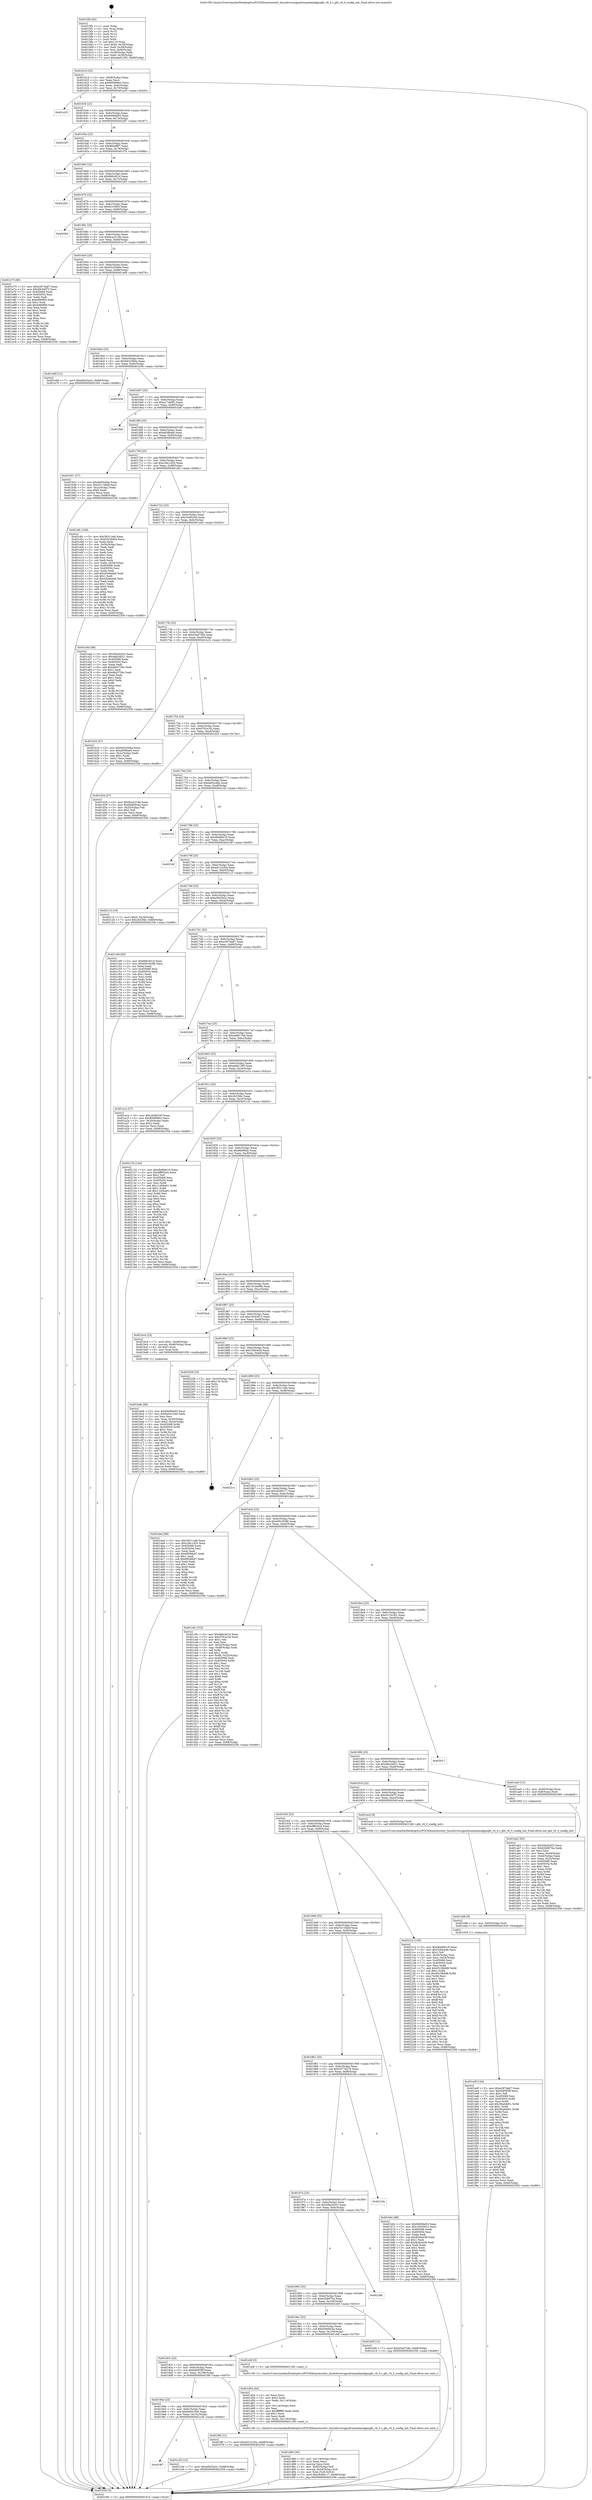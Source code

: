 digraph "0x4015f0" {
  label = "0x4015f0 (/mnt/c/Users/mathe/Desktop/tcc/POCII/binaries/extr_linuxdriversgpudrmamdamdgpugfx_v6_0.c_gfx_v6_0_config_init_Final-ollvm.out::main(0))"
  labelloc = "t"
  node[shape=record]

  Entry [label="",width=0.3,height=0.3,shape=circle,fillcolor=black,style=filled]
  "0x40161d" [label="{
     0x40161d [23]\l
     | [instrs]\l
     &nbsp;&nbsp;0x40161d \<+3\>: mov -0x68(%rbp),%eax\l
     &nbsp;&nbsp;0x401620 \<+2\>: mov %eax,%ecx\l
     &nbsp;&nbsp;0x401622 \<+6\>: sub $0x800898ec,%ecx\l
     &nbsp;&nbsp;0x401628 \<+3\>: mov %eax,-0x6c(%rbp)\l
     &nbsp;&nbsp;0x40162b \<+3\>: mov %ecx,-0x70(%rbp)\l
     &nbsp;&nbsp;0x40162e \<+6\>: je 0000000000401a35 \<main+0x445\>\l
  }"]
  "0x401a35" [label="{
     0x401a35\l
  }", style=dashed]
  "0x401634" [label="{
     0x401634 [22]\l
     | [instrs]\l
     &nbsp;&nbsp;0x401634 \<+5\>: jmp 0000000000401639 \<main+0x49\>\l
     &nbsp;&nbsp;0x401639 \<+3\>: mov -0x6c(%rbp),%eax\l
     &nbsp;&nbsp;0x40163c \<+5\>: sub $0x8499de93,%eax\l
     &nbsp;&nbsp;0x401641 \<+3\>: mov %eax,-0x74(%rbp)\l
     &nbsp;&nbsp;0x401644 \<+6\>: je 0000000000402287 \<main+0xc97\>\l
  }"]
  Exit [label="",width=0.3,height=0.3,shape=circle,fillcolor=black,style=filled,peripheries=2]
  "0x402287" [label="{
     0x402287\l
  }", style=dashed]
  "0x40164a" [label="{
     0x40164a [22]\l
     | [instrs]\l
     &nbsp;&nbsp;0x40164a \<+5\>: jmp 000000000040164f \<main+0x5f\>\l
     &nbsp;&nbsp;0x40164f \<+3\>: mov -0x6c(%rbp),%eax\l
     &nbsp;&nbsp;0x401652 \<+5\>: sub $0x885eff07,%eax\l
     &nbsp;&nbsp;0x401657 \<+3\>: mov %eax,-0x78(%rbp)\l
     &nbsp;&nbsp;0x40165a \<+6\>: je 0000000000401f7b \<main+0x98b\>\l
  }"]
  "0x401edf" [label="{
     0x401edf [144]\l
     | [instrs]\l
     &nbsp;&nbsp;0x401edf \<+5\>: mov $0xe287da87,%eax\l
     &nbsp;&nbsp;0x401ee4 \<+5\>: mov $0x6df3f39f,%ecx\l
     &nbsp;&nbsp;0x401ee9 \<+2\>: mov $0x1,%dl\l
     &nbsp;&nbsp;0x401eeb \<+7\>: mov 0x405068,%esi\l
     &nbsp;&nbsp;0x401ef2 \<+8\>: mov 0x405054,%r8d\l
     &nbsp;&nbsp;0x401efa \<+3\>: mov %esi,%r9d\l
     &nbsp;&nbsp;0x401efd \<+7\>: add $0x39a0dd51,%r9d\l
     &nbsp;&nbsp;0x401f04 \<+4\>: sub $0x1,%r9d\l
     &nbsp;&nbsp;0x401f08 \<+7\>: sub $0x39a0dd51,%r9d\l
     &nbsp;&nbsp;0x401f0f \<+4\>: imul %r9d,%esi\l
     &nbsp;&nbsp;0x401f13 \<+3\>: and $0x1,%esi\l
     &nbsp;&nbsp;0x401f16 \<+3\>: cmp $0x0,%esi\l
     &nbsp;&nbsp;0x401f19 \<+4\>: sete %r10b\l
     &nbsp;&nbsp;0x401f1d \<+4\>: cmp $0xa,%r8d\l
     &nbsp;&nbsp;0x401f21 \<+4\>: setl %r11b\l
     &nbsp;&nbsp;0x401f25 \<+3\>: mov %r10b,%bl\l
     &nbsp;&nbsp;0x401f28 \<+3\>: xor $0xff,%bl\l
     &nbsp;&nbsp;0x401f2b \<+3\>: mov %r11b,%r14b\l
     &nbsp;&nbsp;0x401f2e \<+4\>: xor $0xff,%r14b\l
     &nbsp;&nbsp;0x401f32 \<+3\>: xor $0x0,%dl\l
     &nbsp;&nbsp;0x401f35 \<+3\>: mov %bl,%r15b\l
     &nbsp;&nbsp;0x401f38 \<+4\>: and $0x0,%r15b\l
     &nbsp;&nbsp;0x401f3c \<+3\>: and %dl,%r10b\l
     &nbsp;&nbsp;0x401f3f \<+3\>: mov %r14b,%r12b\l
     &nbsp;&nbsp;0x401f42 \<+4\>: and $0x0,%r12b\l
     &nbsp;&nbsp;0x401f46 \<+3\>: and %dl,%r11b\l
     &nbsp;&nbsp;0x401f49 \<+3\>: or %r10b,%r15b\l
     &nbsp;&nbsp;0x401f4c \<+3\>: or %r11b,%r12b\l
     &nbsp;&nbsp;0x401f4f \<+3\>: xor %r12b,%r15b\l
     &nbsp;&nbsp;0x401f52 \<+3\>: or %r14b,%bl\l
     &nbsp;&nbsp;0x401f55 \<+3\>: xor $0xff,%bl\l
     &nbsp;&nbsp;0x401f58 \<+3\>: or $0x0,%dl\l
     &nbsp;&nbsp;0x401f5b \<+2\>: and %dl,%bl\l
     &nbsp;&nbsp;0x401f5d \<+3\>: or %bl,%r15b\l
     &nbsp;&nbsp;0x401f60 \<+4\>: test $0x1,%r15b\l
     &nbsp;&nbsp;0x401f64 \<+3\>: cmovne %ecx,%eax\l
     &nbsp;&nbsp;0x401f67 \<+3\>: mov %eax,-0x68(%rbp)\l
     &nbsp;&nbsp;0x401f6a \<+5\>: jmp 0000000000402356 \<main+0xd66\>\l
  }"]
  "0x401f7b" [label="{
     0x401f7b\l
  }", style=dashed]
  "0x401660" [label="{
     0x401660 [22]\l
     | [instrs]\l
     &nbsp;&nbsp;0x401660 \<+5\>: jmp 0000000000401665 \<main+0x75\>\l
     &nbsp;&nbsp;0x401665 \<+3\>: mov -0x6c(%rbp),%eax\l
     &nbsp;&nbsp;0x401668 \<+5\>: sub $0x8bfc401d,%eax\l
     &nbsp;&nbsp;0x40166d \<+3\>: mov %eax,-0x7c(%rbp)\l
     &nbsp;&nbsp;0x401670 \<+6\>: je 00000000004022b5 \<main+0xcc5\>\l
  }"]
  "0x401ed6" [label="{
     0x401ed6 [9]\l
     | [instrs]\l
     &nbsp;&nbsp;0x401ed6 \<+4\>: mov -0x50(%rbp),%rdi\l
     &nbsp;&nbsp;0x401eda \<+5\>: call 0000000000401030 \<free@plt\>\l
     | [calls]\l
     &nbsp;&nbsp;0x401030 \{1\} (unknown)\l
  }"]
  "0x4022b5" [label="{
     0x4022b5\l
  }", style=dashed]
  "0x401676" [label="{
     0x401676 [22]\l
     | [instrs]\l
     &nbsp;&nbsp;0x401676 \<+5\>: jmp 000000000040167b \<main+0x8b\>\l
     &nbsp;&nbsp;0x40167b \<+3\>: mov -0x6c(%rbp),%eax\l
     &nbsp;&nbsp;0x40167e \<+5\>: sub $0x8c1c9fc0,%eax\l
     &nbsp;&nbsp;0x401683 \<+3\>: mov %eax,-0x80(%rbp)\l
     &nbsp;&nbsp;0x401686 \<+6\>: je 00000000004020bf \<main+0xacf\>\l
  }"]
  "0x401d80" [label="{
     0x401d80 [36]\l
     | [instrs]\l
     &nbsp;&nbsp;0x401d80 \<+6\>: mov -0x118(%rbp),%ecx\l
     &nbsp;&nbsp;0x401d86 \<+3\>: imul %eax,%ecx\l
     &nbsp;&nbsp;0x401d89 \<+3\>: movslq %ecx,%rdi\l
     &nbsp;&nbsp;0x401d8c \<+4\>: mov -0x50(%rbp),%r8\l
     &nbsp;&nbsp;0x401d90 \<+4\>: movslq -0x54(%rbp),%r9\l
     &nbsp;&nbsp;0x401d94 \<+4\>: mov %rdi,(%r8,%r9,8)\l
     &nbsp;&nbsp;0x401d98 \<+7\>: movl $0x3fc68117,-0x68(%rbp)\l
     &nbsp;&nbsp;0x401d9f \<+5\>: jmp 0000000000402356 \<main+0xd66\>\l
  }"]
  "0x4020bf" [label="{
     0x4020bf\l
  }", style=dashed]
  "0x40168c" [label="{
     0x40168c [25]\l
     | [instrs]\l
     &nbsp;&nbsp;0x40168c \<+5\>: jmp 0000000000401691 \<main+0xa1\>\l
     &nbsp;&nbsp;0x401691 \<+3\>: mov -0x6c(%rbp),%eax\l
     &nbsp;&nbsp;0x401694 \<+5\>: sub $0x8ca221db,%eax\l
     &nbsp;&nbsp;0x401699 \<+6\>: mov %eax,-0x84(%rbp)\l
     &nbsp;&nbsp;0x40169f \<+6\>: je 0000000000401e75 \<main+0x885\>\l
  }"]
  "0x401d54" [label="{
     0x401d54 [44]\l
     | [instrs]\l
     &nbsp;&nbsp;0x401d54 \<+2\>: xor %ecx,%ecx\l
     &nbsp;&nbsp;0x401d56 \<+5\>: mov $0x2,%edx\l
     &nbsp;&nbsp;0x401d5b \<+6\>: mov %edx,-0x114(%rbp)\l
     &nbsp;&nbsp;0x401d61 \<+1\>: cltd\l
     &nbsp;&nbsp;0x401d62 \<+6\>: mov -0x114(%rbp),%esi\l
     &nbsp;&nbsp;0x401d68 \<+2\>: idiv %esi\l
     &nbsp;&nbsp;0x401d6a \<+6\>: imul $0xfffffffe,%edx,%edx\l
     &nbsp;&nbsp;0x401d70 \<+3\>: sub $0x1,%ecx\l
     &nbsp;&nbsp;0x401d73 \<+2\>: sub %ecx,%edx\l
     &nbsp;&nbsp;0x401d75 \<+6\>: mov %edx,-0x118(%rbp)\l
     &nbsp;&nbsp;0x401d7b \<+5\>: call 0000000000401160 \<next_i\>\l
     | [calls]\l
     &nbsp;&nbsp;0x401160 \{1\} (/mnt/c/Users/mathe/Desktop/tcc/POCII/binaries/extr_linuxdriversgpudrmamdamdgpugfx_v6_0.c_gfx_v6_0_config_init_Final-ollvm.out::next_i)\l
  }"]
  "0x401e75" [label="{
     0x401e75 [88]\l
     | [instrs]\l
     &nbsp;&nbsp;0x401e75 \<+5\>: mov $0xe287da87,%eax\l
     &nbsp;&nbsp;0x401e7a \<+5\>: mov $0x49c04f75,%ecx\l
     &nbsp;&nbsp;0x401e7f \<+7\>: mov 0x405068,%edx\l
     &nbsp;&nbsp;0x401e86 \<+7\>: mov 0x405054,%esi\l
     &nbsp;&nbsp;0x401e8d \<+2\>: mov %edx,%edi\l
     &nbsp;&nbsp;0x401e8f \<+6\>: sub $0xb99df9d,%edi\l
     &nbsp;&nbsp;0x401e95 \<+3\>: sub $0x1,%edi\l
     &nbsp;&nbsp;0x401e98 \<+6\>: add $0xb99df9d,%edi\l
     &nbsp;&nbsp;0x401e9e \<+3\>: imul %edi,%edx\l
     &nbsp;&nbsp;0x401ea1 \<+3\>: and $0x1,%edx\l
     &nbsp;&nbsp;0x401ea4 \<+3\>: cmp $0x0,%edx\l
     &nbsp;&nbsp;0x401ea7 \<+4\>: sete %r8b\l
     &nbsp;&nbsp;0x401eab \<+3\>: cmp $0xa,%esi\l
     &nbsp;&nbsp;0x401eae \<+4\>: setl %r9b\l
     &nbsp;&nbsp;0x401eb2 \<+3\>: mov %r8b,%r10b\l
     &nbsp;&nbsp;0x401eb5 \<+3\>: and %r9b,%r10b\l
     &nbsp;&nbsp;0x401eb8 \<+3\>: xor %r9b,%r8b\l
     &nbsp;&nbsp;0x401ebb \<+3\>: or %r8b,%r10b\l
     &nbsp;&nbsp;0x401ebe \<+4\>: test $0x1,%r10b\l
     &nbsp;&nbsp;0x401ec2 \<+3\>: cmovne %ecx,%eax\l
     &nbsp;&nbsp;0x401ec5 \<+3\>: mov %eax,-0x68(%rbp)\l
     &nbsp;&nbsp;0x401ec8 \<+5\>: jmp 0000000000402356 \<main+0xd66\>\l
  }"]
  "0x4016a5" [label="{
     0x4016a5 [25]\l
     | [instrs]\l
     &nbsp;&nbsp;0x4016a5 \<+5\>: jmp 00000000004016aa \<main+0xba\>\l
     &nbsp;&nbsp;0x4016aa \<+3\>: mov -0x6c(%rbp),%eax\l
     &nbsp;&nbsp;0x4016ad \<+5\>: sub $0x93230a0e,%eax\l
     &nbsp;&nbsp;0x4016b2 \<+6\>: mov %eax,-0x88(%rbp)\l
     &nbsp;&nbsp;0x4016b8 \<+6\>: je 0000000000401e69 \<main+0x879\>\l
  }"]
  "0x4019f7" [label="{
     0x4019f7\l
  }", style=dashed]
  "0x401e69" [label="{
     0x401e69 [12]\l
     | [instrs]\l
     &nbsp;&nbsp;0x401e69 \<+7\>: movl $0xe0b55e2c,-0x68(%rbp)\l
     &nbsp;&nbsp;0x401e70 \<+5\>: jmp 0000000000402356 \<main+0xd66\>\l
  }"]
  "0x4016be" [label="{
     0x4016be [25]\l
     | [instrs]\l
     &nbsp;&nbsp;0x4016be \<+5\>: jmp 00000000004016c3 \<main+0xd3\>\l
     &nbsp;&nbsp;0x4016c3 \<+3\>: mov -0x6c(%rbp),%eax\l
     &nbsp;&nbsp;0x4016c6 \<+5\>: sub $0x94225b6a,%eax\l
     &nbsp;&nbsp;0x4016cb \<+6\>: mov %eax,-0x8c(%rbp)\l
     &nbsp;&nbsp;0x4016d1 \<+6\>: je 0000000000401b36 \<main+0x546\>\l
  }"]
  "0x401c3d" [label="{
     0x401c3d [12]\l
     | [instrs]\l
     &nbsp;&nbsp;0x401c3d \<+7\>: movl $0xe0b55e2c,-0x68(%rbp)\l
     &nbsp;&nbsp;0x401c44 \<+5\>: jmp 0000000000402356 \<main+0xd66\>\l
  }"]
  "0x401b36" [label="{
     0x401b36\l
  }", style=dashed]
  "0x4016d7" [label="{
     0x4016d7 [25]\l
     | [instrs]\l
     &nbsp;&nbsp;0x4016d7 \<+5\>: jmp 00000000004016dc \<main+0xec\>\l
     &nbsp;&nbsp;0x4016dc \<+3\>: mov -0x6c(%rbp),%eax\l
     &nbsp;&nbsp;0x4016df \<+5\>: sub $0xa17defd1,%eax\l
     &nbsp;&nbsp;0x4016e4 \<+6\>: mov %eax,-0x90(%rbp)\l
     &nbsp;&nbsp;0x4016ea \<+6\>: je 0000000000401fa9 \<main+0x9b9\>\l
  }"]
  "0x4019de" [label="{
     0x4019de [25]\l
     | [instrs]\l
     &nbsp;&nbsp;0x4019de \<+5\>: jmp 00000000004019e3 \<main+0x3f3\>\l
     &nbsp;&nbsp;0x4019e3 \<+3\>: mov -0x6c(%rbp),%eax\l
     &nbsp;&nbsp;0x4019e6 \<+5\>: sub $0x6e041040,%eax\l
     &nbsp;&nbsp;0x4019eb \<+6\>: mov %eax,-0x10c(%rbp)\l
     &nbsp;&nbsp;0x4019f1 \<+6\>: je 0000000000401c3d \<main+0x64d\>\l
  }"]
  "0x401fa9" [label="{
     0x401fa9\l
  }", style=dashed]
  "0x4016f0" [label="{
     0x4016f0 [25]\l
     | [instrs]\l
     &nbsp;&nbsp;0x4016f0 \<+5\>: jmp 00000000004016f5 \<main+0x105\>\l
     &nbsp;&nbsp;0x4016f5 \<+3\>: mov -0x6c(%rbp),%eax\l
     &nbsp;&nbsp;0x4016f8 \<+5\>: sub $0xa83f6ae6,%eax\l
     &nbsp;&nbsp;0x4016fd \<+6\>: mov %eax,-0x94(%rbp)\l
     &nbsp;&nbsp;0x401703 \<+6\>: je 0000000000401b51 \<main+0x561\>\l
  }"]
  "0x401f6f" [label="{
     0x401f6f [12]\l
     | [instrs]\l
     &nbsp;&nbsp;0x401f6f \<+7\>: movl $0xe012220a,-0x68(%rbp)\l
     &nbsp;&nbsp;0x401f76 \<+5\>: jmp 0000000000402356 \<main+0xd66\>\l
  }"]
  "0x401b51" [label="{
     0x401b51 [27]\l
     | [instrs]\l
     &nbsp;&nbsp;0x401b51 \<+5\>: mov $0xda93cdda,%eax\l
     &nbsp;&nbsp;0x401b56 \<+5\>: mov $0x53116bbf,%ecx\l
     &nbsp;&nbsp;0x401b5b \<+3\>: mov -0x2c(%rbp),%edx\l
     &nbsp;&nbsp;0x401b5e \<+3\>: cmp $0x0,%edx\l
     &nbsp;&nbsp;0x401b61 \<+3\>: cmove %ecx,%eax\l
     &nbsp;&nbsp;0x401b64 \<+3\>: mov %eax,-0x68(%rbp)\l
     &nbsp;&nbsp;0x401b67 \<+5\>: jmp 0000000000402356 \<main+0xd66\>\l
  }"]
  "0x401709" [label="{
     0x401709 [25]\l
     | [instrs]\l
     &nbsp;&nbsp;0x401709 \<+5\>: jmp 000000000040170e \<main+0x11e\>\l
     &nbsp;&nbsp;0x40170e \<+3\>: mov -0x6c(%rbp),%eax\l
     &nbsp;&nbsp;0x401711 \<+5\>: sub $0xc36c1d25,%eax\l
     &nbsp;&nbsp;0x401716 \<+6\>: mov %eax,-0x98(%rbp)\l
     &nbsp;&nbsp;0x40171c \<+6\>: je 0000000000401dfc \<main+0x80c\>\l
  }"]
  "0x4019c5" [label="{
     0x4019c5 [25]\l
     | [instrs]\l
     &nbsp;&nbsp;0x4019c5 \<+5\>: jmp 00000000004019ca \<main+0x3da\>\l
     &nbsp;&nbsp;0x4019ca \<+3\>: mov -0x6c(%rbp),%eax\l
     &nbsp;&nbsp;0x4019cd \<+5\>: sub $0x6df3f39f,%eax\l
     &nbsp;&nbsp;0x4019d2 \<+6\>: mov %eax,-0x108(%rbp)\l
     &nbsp;&nbsp;0x4019d8 \<+6\>: je 0000000000401f6f \<main+0x97f\>\l
  }"]
  "0x401dfc" [label="{
     0x401dfc [109]\l
     | [instrs]\l
     &nbsp;&nbsp;0x401dfc \<+5\>: mov $0x38311afe,%eax\l
     &nbsp;&nbsp;0x401e01 \<+5\>: mov $0x93230a0e,%ecx\l
     &nbsp;&nbsp;0x401e06 \<+2\>: xor %edx,%edx\l
     &nbsp;&nbsp;0x401e08 \<+3\>: mov -0x54(%rbp),%esi\l
     &nbsp;&nbsp;0x401e0b \<+2\>: mov %edx,%edi\l
     &nbsp;&nbsp;0x401e0d \<+2\>: sub %esi,%edi\l
     &nbsp;&nbsp;0x401e0f \<+2\>: mov %edx,%esi\l
     &nbsp;&nbsp;0x401e11 \<+3\>: sub $0x1,%esi\l
     &nbsp;&nbsp;0x401e14 \<+2\>: add %esi,%edi\l
     &nbsp;&nbsp;0x401e16 \<+2\>: sub %edi,%edx\l
     &nbsp;&nbsp;0x401e18 \<+3\>: mov %edx,-0x54(%rbp)\l
     &nbsp;&nbsp;0x401e1b \<+7\>: mov 0x405068,%edx\l
     &nbsp;&nbsp;0x401e22 \<+7\>: mov 0x405054,%esi\l
     &nbsp;&nbsp;0x401e29 \<+2\>: mov %edx,%edi\l
     &nbsp;&nbsp;0x401e2b \<+6\>: add $0x45a9aab6,%edi\l
     &nbsp;&nbsp;0x401e31 \<+3\>: sub $0x1,%edi\l
     &nbsp;&nbsp;0x401e34 \<+6\>: sub $0x45a9aab6,%edi\l
     &nbsp;&nbsp;0x401e3a \<+3\>: imul %edi,%edx\l
     &nbsp;&nbsp;0x401e3d \<+3\>: and $0x1,%edx\l
     &nbsp;&nbsp;0x401e40 \<+3\>: cmp $0x0,%edx\l
     &nbsp;&nbsp;0x401e43 \<+4\>: sete %r8b\l
     &nbsp;&nbsp;0x401e47 \<+3\>: cmp $0xa,%esi\l
     &nbsp;&nbsp;0x401e4a \<+4\>: setl %r9b\l
     &nbsp;&nbsp;0x401e4e \<+3\>: mov %r8b,%r10b\l
     &nbsp;&nbsp;0x401e51 \<+3\>: and %r9b,%r10b\l
     &nbsp;&nbsp;0x401e54 \<+3\>: xor %r9b,%r8b\l
     &nbsp;&nbsp;0x401e57 \<+3\>: or %r8b,%r10b\l
     &nbsp;&nbsp;0x401e5a \<+4\>: test $0x1,%r10b\l
     &nbsp;&nbsp;0x401e5e \<+3\>: cmovne %ecx,%eax\l
     &nbsp;&nbsp;0x401e61 \<+3\>: mov %eax,-0x68(%rbp)\l
     &nbsp;&nbsp;0x401e64 \<+5\>: jmp 0000000000402356 \<main+0xd66\>\l
  }"]
  "0x401722" [label="{
     0x401722 [25]\l
     | [instrs]\l
     &nbsp;&nbsp;0x401722 \<+5\>: jmp 0000000000401727 \<main+0x137\>\l
     &nbsp;&nbsp;0x401727 \<+3\>: mov -0x6c(%rbp),%eax\l
     &nbsp;&nbsp;0x40172a \<+5\>: sub $0xc5c80246,%eax\l
     &nbsp;&nbsp;0x40172f \<+6\>: mov %eax,-0x9c(%rbp)\l
     &nbsp;&nbsp;0x401735 \<+6\>: je 0000000000401a4d \<main+0x45d\>\l
  }"]
  "0x401d4f" [label="{
     0x401d4f [5]\l
     | [instrs]\l
     &nbsp;&nbsp;0x401d4f \<+5\>: call 0000000000401160 \<next_i\>\l
     | [calls]\l
     &nbsp;&nbsp;0x401160 \{1\} (/mnt/c/Users/mathe/Desktop/tcc/POCII/binaries/extr_linuxdriversgpudrmamdamdgpugfx_v6_0.c_gfx_v6_0_config_init_Final-ollvm.out::next_i)\l
  }"]
  "0x401a4d" [label="{
     0x401a4d [88]\l
     | [instrs]\l
     &nbsp;&nbsp;0x401a4d \<+5\>: mov $0x59a2b453,%eax\l
     &nbsp;&nbsp;0x401a52 \<+5\>: mov $0x46e3d021,%ecx\l
     &nbsp;&nbsp;0x401a57 \<+7\>: mov 0x405068,%edx\l
     &nbsp;&nbsp;0x401a5e \<+7\>: mov 0x405054,%esi\l
     &nbsp;&nbsp;0x401a65 \<+2\>: mov %edx,%edi\l
     &nbsp;&nbsp;0x401a67 \<+6\>: add $0xd6d3739c,%edi\l
     &nbsp;&nbsp;0x401a6d \<+3\>: sub $0x1,%edi\l
     &nbsp;&nbsp;0x401a70 \<+6\>: sub $0xd6d3739c,%edi\l
     &nbsp;&nbsp;0x401a76 \<+3\>: imul %edi,%edx\l
     &nbsp;&nbsp;0x401a79 \<+3\>: and $0x1,%edx\l
     &nbsp;&nbsp;0x401a7c \<+3\>: cmp $0x0,%edx\l
     &nbsp;&nbsp;0x401a7f \<+4\>: sete %r8b\l
     &nbsp;&nbsp;0x401a83 \<+3\>: cmp $0xa,%esi\l
     &nbsp;&nbsp;0x401a86 \<+4\>: setl %r9b\l
     &nbsp;&nbsp;0x401a8a \<+3\>: mov %r8b,%r10b\l
     &nbsp;&nbsp;0x401a8d \<+3\>: and %r9b,%r10b\l
     &nbsp;&nbsp;0x401a90 \<+3\>: xor %r9b,%r8b\l
     &nbsp;&nbsp;0x401a93 \<+3\>: or %r8b,%r10b\l
     &nbsp;&nbsp;0x401a96 \<+4\>: test $0x1,%r10b\l
     &nbsp;&nbsp;0x401a9a \<+3\>: cmovne %ecx,%eax\l
     &nbsp;&nbsp;0x401a9d \<+3\>: mov %eax,-0x68(%rbp)\l
     &nbsp;&nbsp;0x401aa0 \<+5\>: jmp 0000000000402356 \<main+0xd66\>\l
  }"]
  "0x40173b" [label="{
     0x40173b [25]\l
     | [instrs]\l
     &nbsp;&nbsp;0x40173b \<+5\>: jmp 0000000000401740 \<main+0x150\>\l
     &nbsp;&nbsp;0x401740 \<+3\>: mov -0x6c(%rbp),%eax\l
     &nbsp;&nbsp;0x401743 \<+5\>: sub $0xd3ed728e,%eax\l
     &nbsp;&nbsp;0x401748 \<+6\>: mov %eax,-0xa0(%rbp)\l
     &nbsp;&nbsp;0x40174e \<+6\>: je 0000000000401b1b \<main+0x52b\>\l
  }"]
  "0x401bdb" [label="{
     0x401bdb [98]\l
     | [instrs]\l
     &nbsp;&nbsp;0x401bdb \<+5\>: mov $0x8499de93,%ecx\l
     &nbsp;&nbsp;0x401be0 \<+5\>: mov $0x6e041040,%edx\l
     &nbsp;&nbsp;0x401be5 \<+2\>: xor %esi,%esi\l
     &nbsp;&nbsp;0x401be7 \<+4\>: mov %rax,-0x50(%rbp)\l
     &nbsp;&nbsp;0x401beb \<+7\>: movl $0x0,-0x54(%rbp)\l
     &nbsp;&nbsp;0x401bf2 \<+8\>: mov 0x405068,%r8d\l
     &nbsp;&nbsp;0x401bfa \<+8\>: mov 0x405054,%r9d\l
     &nbsp;&nbsp;0x401c02 \<+3\>: sub $0x1,%esi\l
     &nbsp;&nbsp;0x401c05 \<+3\>: mov %r8d,%r10d\l
     &nbsp;&nbsp;0x401c08 \<+3\>: add %esi,%r10d\l
     &nbsp;&nbsp;0x401c0b \<+4\>: imul %r10d,%r8d\l
     &nbsp;&nbsp;0x401c0f \<+4\>: and $0x1,%r8d\l
     &nbsp;&nbsp;0x401c13 \<+4\>: cmp $0x0,%r8d\l
     &nbsp;&nbsp;0x401c17 \<+4\>: sete %r11b\l
     &nbsp;&nbsp;0x401c1b \<+4\>: cmp $0xa,%r9d\l
     &nbsp;&nbsp;0x401c1f \<+3\>: setl %bl\l
     &nbsp;&nbsp;0x401c22 \<+3\>: mov %r11b,%r14b\l
     &nbsp;&nbsp;0x401c25 \<+3\>: and %bl,%r14b\l
     &nbsp;&nbsp;0x401c28 \<+3\>: xor %bl,%r11b\l
     &nbsp;&nbsp;0x401c2b \<+3\>: or %r11b,%r14b\l
     &nbsp;&nbsp;0x401c2e \<+4\>: test $0x1,%r14b\l
     &nbsp;&nbsp;0x401c32 \<+3\>: cmovne %edx,%ecx\l
     &nbsp;&nbsp;0x401c35 \<+3\>: mov %ecx,-0x68(%rbp)\l
     &nbsp;&nbsp;0x401c38 \<+5\>: jmp 0000000000402356 \<main+0xd66\>\l
  }"]
  "0x401b1b" [label="{
     0x401b1b [27]\l
     | [instrs]\l
     &nbsp;&nbsp;0x401b1b \<+5\>: mov $0x94225b6a,%eax\l
     &nbsp;&nbsp;0x401b20 \<+5\>: mov $0xa83f6ae6,%ecx\l
     &nbsp;&nbsp;0x401b25 \<+3\>: mov -0x2c(%rbp),%edx\l
     &nbsp;&nbsp;0x401b28 \<+3\>: cmp $0x1,%edx\l
     &nbsp;&nbsp;0x401b2b \<+3\>: cmovl %ecx,%eax\l
     &nbsp;&nbsp;0x401b2e \<+3\>: mov %eax,-0x68(%rbp)\l
     &nbsp;&nbsp;0x401b31 \<+5\>: jmp 0000000000402356 \<main+0xd66\>\l
  }"]
  "0x401754" [label="{
     0x401754 [25]\l
     | [instrs]\l
     &nbsp;&nbsp;0x401754 \<+5\>: jmp 0000000000401759 \<main+0x169\>\l
     &nbsp;&nbsp;0x401759 \<+3\>: mov -0x6c(%rbp),%eax\l
     &nbsp;&nbsp;0x40175c \<+5\>: sub $0xd791e1fa,%eax\l
     &nbsp;&nbsp;0x401761 \<+6\>: mov %eax,-0xa4(%rbp)\l
     &nbsp;&nbsp;0x401767 \<+6\>: je 0000000000401d34 \<main+0x744\>\l
  }"]
  "0x4019ac" [label="{
     0x4019ac [25]\l
     | [instrs]\l
     &nbsp;&nbsp;0x4019ac \<+5\>: jmp 00000000004019b1 \<main+0x3c1\>\l
     &nbsp;&nbsp;0x4019b1 \<+3\>: mov -0x6c(%rbp),%eax\l
     &nbsp;&nbsp;0x4019b4 \<+5\>: sub $0x64849c4a,%eax\l
     &nbsp;&nbsp;0x4019b9 \<+6\>: mov %eax,-0x104(%rbp)\l
     &nbsp;&nbsp;0x4019bf \<+6\>: je 0000000000401d4f \<main+0x75f\>\l
  }"]
  "0x401d34" [label="{
     0x401d34 [27]\l
     | [instrs]\l
     &nbsp;&nbsp;0x401d34 \<+5\>: mov $0x8ca221db,%eax\l
     &nbsp;&nbsp;0x401d39 \<+5\>: mov $0x64849c4a,%ecx\l
     &nbsp;&nbsp;0x401d3e \<+3\>: mov -0x25(%rbp),%dl\l
     &nbsp;&nbsp;0x401d41 \<+3\>: test $0x1,%dl\l
     &nbsp;&nbsp;0x401d44 \<+3\>: cmovne %ecx,%eax\l
     &nbsp;&nbsp;0x401d47 \<+3\>: mov %eax,-0x68(%rbp)\l
     &nbsp;&nbsp;0x401d4a \<+5\>: jmp 0000000000402356 \<main+0xd66\>\l
  }"]
  "0x40176d" [label="{
     0x40176d [25]\l
     | [instrs]\l
     &nbsp;&nbsp;0x40176d \<+5\>: jmp 0000000000401772 \<main+0x182\>\l
     &nbsp;&nbsp;0x401772 \<+3\>: mov -0x6c(%rbp),%eax\l
     &nbsp;&nbsp;0x401775 \<+5\>: sub $0xda93cdda,%eax\l
     &nbsp;&nbsp;0x40177a \<+6\>: mov %eax,-0xa8(%rbp)\l
     &nbsp;&nbsp;0x401780 \<+6\>: je 0000000000402102 \<main+0xb12\>\l
  }"]
  "0x401b0f" [label="{
     0x401b0f [12]\l
     | [instrs]\l
     &nbsp;&nbsp;0x401b0f \<+7\>: movl $0xd3ed728e,-0x68(%rbp)\l
     &nbsp;&nbsp;0x401b16 \<+5\>: jmp 0000000000402356 \<main+0xd66\>\l
  }"]
  "0x402102" [label="{
     0x402102\l
  }", style=dashed]
  "0x401786" [label="{
     0x401786 [25]\l
     | [instrs]\l
     &nbsp;&nbsp;0x401786 \<+5\>: jmp 000000000040178b \<main+0x19b\>\l
     &nbsp;&nbsp;0x40178b \<+3\>: mov -0x6c(%rbp),%eax\l
     &nbsp;&nbsp;0x40178e \<+5\>: sub $0xdbd68e19,%eax\l
     &nbsp;&nbsp;0x401793 \<+6\>: mov %eax,-0xac(%rbp)\l
     &nbsp;&nbsp;0x401799 \<+6\>: je 000000000040234f \<main+0xd5f\>\l
  }"]
  "0x401993" [label="{
     0x401993 [25]\l
     | [instrs]\l
     &nbsp;&nbsp;0x401993 \<+5\>: jmp 0000000000401998 \<main+0x3a8\>\l
     &nbsp;&nbsp;0x401998 \<+3\>: mov -0x6c(%rbp),%eax\l
     &nbsp;&nbsp;0x40199b \<+5\>: sub $0x62b8970a,%eax\l
     &nbsp;&nbsp;0x4019a0 \<+6\>: mov %eax,-0x100(%rbp)\l
     &nbsp;&nbsp;0x4019a6 \<+6\>: je 0000000000401b0f \<main+0x51f\>\l
  }"]
  "0x40234f" [label="{
     0x40234f\l
  }", style=dashed]
  "0x40179f" [label="{
     0x40179f [25]\l
     | [instrs]\l
     &nbsp;&nbsp;0x40179f \<+5\>: jmp 00000000004017a4 \<main+0x1b4\>\l
     &nbsp;&nbsp;0x4017a4 \<+3\>: mov -0x6c(%rbp),%eax\l
     &nbsp;&nbsp;0x4017a7 \<+5\>: sub $0xe012220a,%eax\l
     &nbsp;&nbsp;0x4017ac \<+6\>: mov %eax,-0xb0(%rbp)\l
     &nbsp;&nbsp;0x4017b2 \<+6\>: je 000000000040211f \<main+0xb2f\>\l
  }"]
  "0x40226b" [label="{
     0x40226b\l
  }", style=dashed]
  "0x40211f" [label="{
     0x40211f [19]\l
     | [instrs]\l
     &nbsp;&nbsp;0x40211f \<+7\>: movl $0x0,-0x34(%rbp)\l
     &nbsp;&nbsp;0x402126 \<+7\>: movl $0x2b53fdc,-0x68(%rbp)\l
     &nbsp;&nbsp;0x40212d \<+5\>: jmp 0000000000402356 \<main+0xd66\>\l
  }"]
  "0x4017b8" [label="{
     0x4017b8 [25]\l
     | [instrs]\l
     &nbsp;&nbsp;0x4017b8 \<+5\>: jmp 00000000004017bd \<main+0x1cd\>\l
     &nbsp;&nbsp;0x4017bd \<+3\>: mov -0x6c(%rbp),%eax\l
     &nbsp;&nbsp;0x4017c0 \<+5\>: sub $0xe0b55e2c,%eax\l
     &nbsp;&nbsp;0x4017c5 \<+6\>: mov %eax,-0xb4(%rbp)\l
     &nbsp;&nbsp;0x4017cb \<+6\>: je 0000000000401c49 \<main+0x659\>\l
  }"]
  "0x40197a" [label="{
     0x40197a [25]\l
     | [instrs]\l
     &nbsp;&nbsp;0x40197a \<+5\>: jmp 000000000040197f \<main+0x38f\>\l
     &nbsp;&nbsp;0x40197f \<+3\>: mov -0x6c(%rbp),%eax\l
     &nbsp;&nbsp;0x401982 \<+5\>: sub $0x59a2b453,%eax\l
     &nbsp;&nbsp;0x401987 \<+6\>: mov %eax,-0xfc(%rbp)\l
     &nbsp;&nbsp;0x40198d \<+6\>: je 000000000040226b \<main+0xc7b\>\l
  }"]
  "0x401c49" [label="{
     0x401c49 [83]\l
     | [instrs]\l
     &nbsp;&nbsp;0x401c49 \<+5\>: mov $0x8bfc401d,%eax\l
     &nbsp;&nbsp;0x401c4e \<+5\>: mov $0x4001828b,%ecx\l
     &nbsp;&nbsp;0x401c53 \<+2\>: xor %edx,%edx\l
     &nbsp;&nbsp;0x401c55 \<+7\>: mov 0x405068,%esi\l
     &nbsp;&nbsp;0x401c5c \<+7\>: mov 0x405054,%edi\l
     &nbsp;&nbsp;0x401c63 \<+3\>: sub $0x1,%edx\l
     &nbsp;&nbsp;0x401c66 \<+3\>: mov %esi,%r8d\l
     &nbsp;&nbsp;0x401c69 \<+3\>: add %edx,%r8d\l
     &nbsp;&nbsp;0x401c6c \<+4\>: imul %r8d,%esi\l
     &nbsp;&nbsp;0x401c70 \<+3\>: and $0x1,%esi\l
     &nbsp;&nbsp;0x401c73 \<+3\>: cmp $0x0,%esi\l
     &nbsp;&nbsp;0x401c76 \<+4\>: sete %r9b\l
     &nbsp;&nbsp;0x401c7a \<+3\>: cmp $0xa,%edi\l
     &nbsp;&nbsp;0x401c7d \<+4\>: setl %r10b\l
     &nbsp;&nbsp;0x401c81 \<+3\>: mov %r9b,%r11b\l
     &nbsp;&nbsp;0x401c84 \<+3\>: and %r10b,%r11b\l
     &nbsp;&nbsp;0x401c87 \<+3\>: xor %r10b,%r9b\l
     &nbsp;&nbsp;0x401c8a \<+3\>: or %r9b,%r11b\l
     &nbsp;&nbsp;0x401c8d \<+4\>: test $0x1,%r11b\l
     &nbsp;&nbsp;0x401c91 \<+3\>: cmovne %ecx,%eax\l
     &nbsp;&nbsp;0x401c94 \<+3\>: mov %eax,-0x68(%rbp)\l
     &nbsp;&nbsp;0x401c97 \<+5\>: jmp 0000000000402356 \<main+0xd66\>\l
  }"]
  "0x4017d1" [label="{
     0x4017d1 [25]\l
     | [instrs]\l
     &nbsp;&nbsp;0x4017d1 \<+5\>: jmp 00000000004017d6 \<main+0x1e6\>\l
     &nbsp;&nbsp;0x4017d6 \<+3\>: mov -0x6c(%rbp),%eax\l
     &nbsp;&nbsp;0x4017d9 \<+5\>: sub $0xe287da87,%eax\l
     &nbsp;&nbsp;0x4017de \<+6\>: mov %eax,-0xb8(%rbp)\l
     &nbsp;&nbsp;0x4017e4 \<+6\>: je 00000000004022e0 \<main+0xcf0\>\l
  }"]
  "0x40210e" [label="{
     0x40210e\l
  }", style=dashed]
  "0x4022e0" [label="{
     0x4022e0\l
  }", style=dashed]
  "0x4017ea" [label="{
     0x4017ea [25]\l
     | [instrs]\l
     &nbsp;&nbsp;0x4017ea \<+5\>: jmp 00000000004017ef \<main+0x1ff\>\l
     &nbsp;&nbsp;0x4017ef \<+3\>: mov -0x6c(%rbp),%eax\l
     &nbsp;&nbsp;0x4017f2 \<+5\>: sub $0xea86176d,%eax\l
     &nbsp;&nbsp;0x4017f7 \<+6\>: mov %eax,-0xbc(%rbp)\l
     &nbsp;&nbsp;0x4017fd \<+6\>: je 00000000004022fe \<main+0xd0e\>\l
  }"]
  "0x401961" [label="{
     0x401961 [25]\l
     | [instrs]\l
     &nbsp;&nbsp;0x401961 \<+5\>: jmp 0000000000401966 \<main+0x376\>\l
     &nbsp;&nbsp;0x401966 \<+3\>: mov -0x6c(%rbp),%eax\l
     &nbsp;&nbsp;0x401969 \<+5\>: sub $0x5577d279,%eax\l
     &nbsp;&nbsp;0x40196e \<+6\>: mov %eax,-0xf8(%rbp)\l
     &nbsp;&nbsp;0x401974 \<+6\>: je 000000000040210e \<main+0xb1e\>\l
  }"]
  "0x4022fe" [label="{
     0x4022fe\l
  }", style=dashed]
  "0x401803" [label="{
     0x401803 [25]\l
     | [instrs]\l
     &nbsp;&nbsp;0x401803 \<+5\>: jmp 0000000000401808 \<main+0x218\>\l
     &nbsp;&nbsp;0x401808 \<+3\>: mov -0x6c(%rbp),%eax\l
     &nbsp;&nbsp;0x40180b \<+5\>: sub $0xede61295,%eax\l
     &nbsp;&nbsp;0x401810 \<+6\>: mov %eax,-0xc0(%rbp)\l
     &nbsp;&nbsp;0x401816 \<+6\>: je 0000000000401a1a \<main+0x42a\>\l
  }"]
  "0x401b6c" [label="{
     0x401b6c [88]\l
     | [instrs]\l
     &nbsp;&nbsp;0x401b6c \<+5\>: mov $0x8499de93,%eax\l
     &nbsp;&nbsp;0x401b71 \<+5\>: mov $0x1d545913,%ecx\l
     &nbsp;&nbsp;0x401b76 \<+7\>: mov 0x405068,%edx\l
     &nbsp;&nbsp;0x401b7d \<+7\>: mov 0x405054,%esi\l
     &nbsp;&nbsp;0x401b84 \<+2\>: mov %edx,%edi\l
     &nbsp;&nbsp;0x401b86 \<+6\>: sub $0xfb2be438,%edi\l
     &nbsp;&nbsp;0x401b8c \<+3\>: sub $0x1,%edi\l
     &nbsp;&nbsp;0x401b8f \<+6\>: add $0xfb2be438,%edi\l
     &nbsp;&nbsp;0x401b95 \<+3\>: imul %edi,%edx\l
     &nbsp;&nbsp;0x401b98 \<+3\>: and $0x1,%edx\l
     &nbsp;&nbsp;0x401b9b \<+3\>: cmp $0x0,%edx\l
     &nbsp;&nbsp;0x401b9e \<+4\>: sete %r8b\l
     &nbsp;&nbsp;0x401ba2 \<+3\>: cmp $0xa,%esi\l
     &nbsp;&nbsp;0x401ba5 \<+4\>: setl %r9b\l
     &nbsp;&nbsp;0x401ba9 \<+3\>: mov %r8b,%r10b\l
     &nbsp;&nbsp;0x401bac \<+3\>: and %r9b,%r10b\l
     &nbsp;&nbsp;0x401baf \<+3\>: xor %r9b,%r8b\l
     &nbsp;&nbsp;0x401bb2 \<+3\>: or %r8b,%r10b\l
     &nbsp;&nbsp;0x401bb5 \<+4\>: test $0x1,%r10b\l
     &nbsp;&nbsp;0x401bb9 \<+3\>: cmovne %ecx,%eax\l
     &nbsp;&nbsp;0x401bbc \<+3\>: mov %eax,-0x68(%rbp)\l
     &nbsp;&nbsp;0x401bbf \<+5\>: jmp 0000000000402356 \<main+0xd66\>\l
  }"]
  "0x401a1a" [label="{
     0x401a1a [27]\l
     | [instrs]\l
     &nbsp;&nbsp;0x401a1a \<+5\>: mov $0xc5c80246,%eax\l
     &nbsp;&nbsp;0x401a1f \<+5\>: mov $0x800898ec,%ecx\l
     &nbsp;&nbsp;0x401a24 \<+3\>: mov -0x30(%rbp),%edx\l
     &nbsp;&nbsp;0x401a27 \<+3\>: cmp $0x2,%edx\l
     &nbsp;&nbsp;0x401a2a \<+3\>: cmovne %ecx,%eax\l
     &nbsp;&nbsp;0x401a2d \<+3\>: mov %eax,-0x68(%rbp)\l
     &nbsp;&nbsp;0x401a30 \<+5\>: jmp 0000000000402356 \<main+0xd66\>\l
  }"]
  "0x40181c" [label="{
     0x40181c [25]\l
     | [instrs]\l
     &nbsp;&nbsp;0x40181c \<+5\>: jmp 0000000000401821 \<main+0x231\>\l
     &nbsp;&nbsp;0x401821 \<+3\>: mov -0x6c(%rbp),%eax\l
     &nbsp;&nbsp;0x401824 \<+5\>: sub $0x2b53fdc,%eax\l
     &nbsp;&nbsp;0x401829 \<+6\>: mov %eax,-0xc4(%rbp)\l
     &nbsp;&nbsp;0x40182f \<+6\>: je 0000000000402132 \<main+0xb42\>\l
  }"]
  "0x402356" [label="{
     0x402356 [5]\l
     | [instrs]\l
     &nbsp;&nbsp;0x402356 \<+5\>: jmp 000000000040161d \<main+0x2d\>\l
  }"]
  "0x4015f0" [label="{
     0x4015f0 [45]\l
     | [instrs]\l
     &nbsp;&nbsp;0x4015f0 \<+1\>: push %rbp\l
     &nbsp;&nbsp;0x4015f1 \<+3\>: mov %rsp,%rbp\l
     &nbsp;&nbsp;0x4015f4 \<+2\>: push %r15\l
     &nbsp;&nbsp;0x4015f6 \<+2\>: push %r14\l
     &nbsp;&nbsp;0x4015f8 \<+2\>: push %r12\l
     &nbsp;&nbsp;0x4015fa \<+1\>: push %rbx\l
     &nbsp;&nbsp;0x4015fb \<+7\>: sub $0x110,%rsp\l
     &nbsp;&nbsp;0x401602 \<+7\>: movl $0x0,-0x34(%rbp)\l
     &nbsp;&nbsp;0x401609 \<+3\>: mov %edi,-0x38(%rbp)\l
     &nbsp;&nbsp;0x40160c \<+4\>: mov %rsi,-0x40(%rbp)\l
     &nbsp;&nbsp;0x401610 \<+3\>: mov -0x38(%rbp),%edi\l
     &nbsp;&nbsp;0x401613 \<+3\>: mov %edi,-0x30(%rbp)\l
     &nbsp;&nbsp;0x401616 \<+7\>: movl $0xede61295,-0x68(%rbp)\l
  }"]
  "0x401948" [label="{
     0x401948 [25]\l
     | [instrs]\l
     &nbsp;&nbsp;0x401948 \<+5\>: jmp 000000000040194d \<main+0x35d\>\l
     &nbsp;&nbsp;0x40194d \<+3\>: mov -0x6c(%rbp),%eax\l
     &nbsp;&nbsp;0x401950 \<+5\>: sub $0x53116bbf,%eax\l
     &nbsp;&nbsp;0x401955 \<+6\>: mov %eax,-0xf4(%rbp)\l
     &nbsp;&nbsp;0x40195b \<+6\>: je 0000000000401b6c \<main+0x57c\>\l
  }"]
  "0x402132" [label="{
     0x402132 [144]\l
     | [instrs]\l
     &nbsp;&nbsp;0x402132 \<+5\>: mov $0xdbd68e19,%eax\l
     &nbsp;&nbsp;0x402137 \<+5\>: mov $0x4ff834c4,%ecx\l
     &nbsp;&nbsp;0x40213c \<+2\>: mov $0x1,%dl\l
     &nbsp;&nbsp;0x40213e \<+7\>: mov 0x405068,%esi\l
     &nbsp;&nbsp;0x402145 \<+7\>: mov 0x405054,%edi\l
     &nbsp;&nbsp;0x40214c \<+3\>: mov %esi,%r8d\l
     &nbsp;&nbsp;0x40214f \<+7\>: add $0x11d56a61,%r8d\l
     &nbsp;&nbsp;0x402156 \<+4\>: sub $0x1,%r8d\l
     &nbsp;&nbsp;0x40215a \<+7\>: sub $0x11d56a61,%r8d\l
     &nbsp;&nbsp;0x402161 \<+4\>: imul %r8d,%esi\l
     &nbsp;&nbsp;0x402165 \<+3\>: and $0x1,%esi\l
     &nbsp;&nbsp;0x402168 \<+3\>: cmp $0x0,%esi\l
     &nbsp;&nbsp;0x40216b \<+4\>: sete %r9b\l
     &nbsp;&nbsp;0x40216f \<+3\>: cmp $0xa,%edi\l
     &nbsp;&nbsp;0x402172 \<+4\>: setl %r10b\l
     &nbsp;&nbsp;0x402176 \<+3\>: mov %r9b,%r11b\l
     &nbsp;&nbsp;0x402179 \<+4\>: xor $0xff,%r11b\l
     &nbsp;&nbsp;0x40217d \<+3\>: mov %r10b,%bl\l
     &nbsp;&nbsp;0x402180 \<+3\>: xor $0xff,%bl\l
     &nbsp;&nbsp;0x402183 \<+3\>: xor $0x1,%dl\l
     &nbsp;&nbsp;0x402186 \<+3\>: mov %r11b,%r14b\l
     &nbsp;&nbsp;0x402189 \<+4\>: and $0xff,%r14b\l
     &nbsp;&nbsp;0x40218d \<+3\>: and %dl,%r9b\l
     &nbsp;&nbsp;0x402190 \<+3\>: mov %bl,%r15b\l
     &nbsp;&nbsp;0x402193 \<+4\>: and $0xff,%r15b\l
     &nbsp;&nbsp;0x402197 \<+3\>: and %dl,%r10b\l
     &nbsp;&nbsp;0x40219a \<+3\>: or %r9b,%r14b\l
     &nbsp;&nbsp;0x40219d \<+3\>: or %r10b,%r15b\l
     &nbsp;&nbsp;0x4021a0 \<+3\>: xor %r15b,%r14b\l
     &nbsp;&nbsp;0x4021a3 \<+3\>: or %bl,%r11b\l
     &nbsp;&nbsp;0x4021a6 \<+4\>: xor $0xff,%r11b\l
     &nbsp;&nbsp;0x4021aa \<+3\>: or $0x1,%dl\l
     &nbsp;&nbsp;0x4021ad \<+3\>: and %dl,%r11b\l
     &nbsp;&nbsp;0x4021b0 \<+3\>: or %r11b,%r14b\l
     &nbsp;&nbsp;0x4021b3 \<+4\>: test $0x1,%r14b\l
     &nbsp;&nbsp;0x4021b7 \<+3\>: cmovne %ecx,%eax\l
     &nbsp;&nbsp;0x4021ba \<+3\>: mov %eax,-0x68(%rbp)\l
     &nbsp;&nbsp;0x4021bd \<+5\>: jmp 0000000000402356 \<main+0xd66\>\l
  }"]
  "0x401835" [label="{
     0x401835 [25]\l
     | [instrs]\l
     &nbsp;&nbsp;0x401835 \<+5\>: jmp 000000000040183a \<main+0x24a\>\l
     &nbsp;&nbsp;0x40183a \<+3\>: mov -0x6c(%rbp),%eax\l
     &nbsp;&nbsp;0x40183d \<+5\>: sub $0x9b096dc,%eax\l
     &nbsp;&nbsp;0x401842 \<+6\>: mov %eax,-0xc8(%rbp)\l
     &nbsp;&nbsp;0x401848 \<+6\>: je 0000000000401fc4 \<main+0x9d4\>\l
  }"]
  "0x4021c2" [label="{
     0x4021c2 [150]\l
     | [instrs]\l
     &nbsp;&nbsp;0x4021c2 \<+5\>: mov $0xdbd68e19,%eax\l
     &nbsp;&nbsp;0x4021c7 \<+5\>: mov $0x32844cfe,%ecx\l
     &nbsp;&nbsp;0x4021cc \<+2\>: mov $0x1,%dl\l
     &nbsp;&nbsp;0x4021ce \<+3\>: mov -0x34(%rbp),%esi\l
     &nbsp;&nbsp;0x4021d1 \<+3\>: mov %esi,-0x24(%rbp)\l
     &nbsp;&nbsp;0x4021d4 \<+7\>: mov 0x405068,%esi\l
     &nbsp;&nbsp;0x4021db \<+7\>: mov 0x405054,%edi\l
     &nbsp;&nbsp;0x4021e2 \<+3\>: mov %esi,%r8d\l
     &nbsp;&nbsp;0x4021e5 \<+7\>: add $0x9319b9d8,%r8d\l
     &nbsp;&nbsp;0x4021ec \<+4\>: sub $0x1,%r8d\l
     &nbsp;&nbsp;0x4021f0 \<+7\>: sub $0x9319b9d8,%r8d\l
     &nbsp;&nbsp;0x4021f7 \<+4\>: imul %r8d,%esi\l
     &nbsp;&nbsp;0x4021fb \<+3\>: and $0x1,%esi\l
     &nbsp;&nbsp;0x4021fe \<+3\>: cmp $0x0,%esi\l
     &nbsp;&nbsp;0x402201 \<+4\>: sete %r9b\l
     &nbsp;&nbsp;0x402205 \<+3\>: cmp $0xa,%edi\l
     &nbsp;&nbsp;0x402208 \<+4\>: setl %r10b\l
     &nbsp;&nbsp;0x40220c \<+3\>: mov %r9b,%r11b\l
     &nbsp;&nbsp;0x40220f \<+4\>: xor $0xff,%r11b\l
     &nbsp;&nbsp;0x402213 \<+3\>: mov %r10b,%bl\l
     &nbsp;&nbsp;0x402216 \<+3\>: xor $0xff,%bl\l
     &nbsp;&nbsp;0x402219 \<+3\>: xor $0x0,%dl\l
     &nbsp;&nbsp;0x40221c \<+3\>: mov %r11b,%r14b\l
     &nbsp;&nbsp;0x40221f \<+4\>: and $0x0,%r14b\l
     &nbsp;&nbsp;0x402223 \<+3\>: and %dl,%r9b\l
     &nbsp;&nbsp;0x402226 \<+3\>: mov %bl,%r15b\l
     &nbsp;&nbsp;0x402229 \<+4\>: and $0x0,%r15b\l
     &nbsp;&nbsp;0x40222d \<+3\>: and %dl,%r10b\l
     &nbsp;&nbsp;0x402230 \<+3\>: or %r9b,%r14b\l
     &nbsp;&nbsp;0x402233 \<+3\>: or %r10b,%r15b\l
     &nbsp;&nbsp;0x402236 \<+3\>: xor %r15b,%r14b\l
     &nbsp;&nbsp;0x402239 \<+3\>: or %bl,%r11b\l
     &nbsp;&nbsp;0x40223c \<+4\>: xor $0xff,%r11b\l
     &nbsp;&nbsp;0x402240 \<+3\>: or $0x0,%dl\l
     &nbsp;&nbsp;0x402243 \<+3\>: and %dl,%r11b\l
     &nbsp;&nbsp;0x402246 \<+3\>: or %r11b,%r14b\l
     &nbsp;&nbsp;0x402249 \<+4\>: test $0x1,%r14b\l
     &nbsp;&nbsp;0x40224d \<+3\>: cmovne %ecx,%eax\l
     &nbsp;&nbsp;0x402250 \<+3\>: mov %eax,-0x68(%rbp)\l
     &nbsp;&nbsp;0x402253 \<+5\>: jmp 0000000000402356 \<main+0xd66\>\l
  }"]
  "0x401fc4" [label="{
     0x401fc4\l
  }", style=dashed]
  "0x40184e" [label="{
     0x40184e [25]\l
     | [instrs]\l
     &nbsp;&nbsp;0x40184e \<+5\>: jmp 0000000000401853 \<main+0x263\>\l
     &nbsp;&nbsp;0x401853 \<+3\>: mov -0x6c(%rbp),%eax\l
     &nbsp;&nbsp;0x401856 \<+5\>: sub $0x1610e09b,%eax\l
     &nbsp;&nbsp;0x40185b \<+6\>: mov %eax,-0xcc(%rbp)\l
     &nbsp;&nbsp;0x401861 \<+6\>: je 00000000004020e4 \<main+0xaf4\>\l
  }"]
  "0x40192f" [label="{
     0x40192f [25]\l
     | [instrs]\l
     &nbsp;&nbsp;0x40192f \<+5\>: jmp 0000000000401934 \<main+0x344\>\l
     &nbsp;&nbsp;0x401934 \<+3\>: mov -0x6c(%rbp),%eax\l
     &nbsp;&nbsp;0x401937 \<+5\>: sub $0x4ff834c4,%eax\l
     &nbsp;&nbsp;0x40193c \<+6\>: mov %eax,-0xf0(%rbp)\l
     &nbsp;&nbsp;0x401942 \<+6\>: je 00000000004021c2 \<main+0xbd2\>\l
  }"]
  "0x4020e4" [label="{
     0x4020e4\l
  }", style=dashed]
  "0x401867" [label="{
     0x401867 [25]\l
     | [instrs]\l
     &nbsp;&nbsp;0x401867 \<+5\>: jmp 000000000040186c \<main+0x27c\>\l
     &nbsp;&nbsp;0x40186c \<+3\>: mov -0x6c(%rbp),%eax\l
     &nbsp;&nbsp;0x40186f \<+5\>: sub $0x1d545913,%eax\l
     &nbsp;&nbsp;0x401874 \<+6\>: mov %eax,-0xd0(%rbp)\l
     &nbsp;&nbsp;0x40187a \<+6\>: je 0000000000401bc4 \<main+0x5d4\>\l
  }"]
  "0x401ecd" [label="{
     0x401ecd [9]\l
     | [instrs]\l
     &nbsp;&nbsp;0x401ecd \<+4\>: mov -0x50(%rbp),%rdi\l
     &nbsp;&nbsp;0x401ed1 \<+5\>: call 00000000004015d0 \<gfx_v6_0_config_init\>\l
     | [calls]\l
     &nbsp;&nbsp;0x4015d0 \{1\} (/mnt/c/Users/mathe/Desktop/tcc/POCII/binaries/extr_linuxdriversgpudrmamdamdgpugfx_v6_0.c_gfx_v6_0_config_init_Final-ollvm.out::gfx_v6_0_config_init)\l
  }"]
  "0x401bc4" [label="{
     0x401bc4 [23]\l
     | [instrs]\l
     &nbsp;&nbsp;0x401bc4 \<+7\>: movl $0x1,-0x48(%rbp)\l
     &nbsp;&nbsp;0x401bcb \<+4\>: movslq -0x48(%rbp),%rax\l
     &nbsp;&nbsp;0x401bcf \<+4\>: shl $0x3,%rax\l
     &nbsp;&nbsp;0x401bd3 \<+3\>: mov %rax,%rdi\l
     &nbsp;&nbsp;0x401bd6 \<+5\>: call 0000000000401050 \<malloc@plt\>\l
     | [calls]\l
     &nbsp;&nbsp;0x401050 \{1\} (unknown)\l
  }"]
  "0x401880" [label="{
     0x401880 [25]\l
     | [instrs]\l
     &nbsp;&nbsp;0x401880 \<+5\>: jmp 0000000000401885 \<main+0x295\>\l
     &nbsp;&nbsp;0x401885 \<+3\>: mov -0x6c(%rbp),%eax\l
     &nbsp;&nbsp;0x401888 \<+5\>: sub $0x32844cfe,%eax\l
     &nbsp;&nbsp;0x40188d \<+6\>: mov %eax,-0xd4(%rbp)\l
     &nbsp;&nbsp;0x401893 \<+6\>: je 0000000000402258 \<main+0xc68\>\l
  }"]
  "0x401ab2" [label="{
     0x401ab2 [93]\l
     | [instrs]\l
     &nbsp;&nbsp;0x401ab2 \<+5\>: mov $0x59a2b453,%ecx\l
     &nbsp;&nbsp;0x401ab7 \<+5\>: mov $0x62b8970a,%edx\l
     &nbsp;&nbsp;0x401abc \<+2\>: xor %esi,%esi\l
     &nbsp;&nbsp;0x401abe \<+3\>: mov %eax,-0x44(%rbp)\l
     &nbsp;&nbsp;0x401ac1 \<+3\>: mov -0x44(%rbp),%eax\l
     &nbsp;&nbsp;0x401ac4 \<+3\>: mov %eax,-0x2c(%rbp)\l
     &nbsp;&nbsp;0x401ac7 \<+7\>: mov 0x405068,%eax\l
     &nbsp;&nbsp;0x401ace \<+8\>: mov 0x405054,%r8d\l
     &nbsp;&nbsp;0x401ad6 \<+3\>: sub $0x1,%esi\l
     &nbsp;&nbsp;0x401ad9 \<+3\>: mov %eax,%r9d\l
     &nbsp;&nbsp;0x401adc \<+3\>: add %esi,%r9d\l
     &nbsp;&nbsp;0x401adf \<+4\>: imul %r9d,%eax\l
     &nbsp;&nbsp;0x401ae3 \<+3\>: and $0x1,%eax\l
     &nbsp;&nbsp;0x401ae6 \<+3\>: cmp $0x0,%eax\l
     &nbsp;&nbsp;0x401ae9 \<+4\>: sete %r10b\l
     &nbsp;&nbsp;0x401aed \<+4\>: cmp $0xa,%r8d\l
     &nbsp;&nbsp;0x401af1 \<+4\>: setl %r11b\l
     &nbsp;&nbsp;0x401af5 \<+3\>: mov %r10b,%bl\l
     &nbsp;&nbsp;0x401af8 \<+3\>: and %r11b,%bl\l
     &nbsp;&nbsp;0x401afb \<+3\>: xor %r11b,%r10b\l
     &nbsp;&nbsp;0x401afe \<+3\>: or %r10b,%bl\l
     &nbsp;&nbsp;0x401b01 \<+3\>: test $0x1,%bl\l
     &nbsp;&nbsp;0x401b04 \<+3\>: cmovne %edx,%ecx\l
     &nbsp;&nbsp;0x401b07 \<+3\>: mov %ecx,-0x68(%rbp)\l
     &nbsp;&nbsp;0x401b0a \<+5\>: jmp 0000000000402356 \<main+0xd66\>\l
  }"]
  "0x402258" [label="{
     0x402258 [19]\l
     | [instrs]\l
     &nbsp;&nbsp;0x402258 \<+3\>: mov -0x24(%rbp),%eax\l
     &nbsp;&nbsp;0x40225b \<+7\>: add $0x110,%rsp\l
     &nbsp;&nbsp;0x402262 \<+1\>: pop %rbx\l
     &nbsp;&nbsp;0x402263 \<+2\>: pop %r12\l
     &nbsp;&nbsp;0x402265 \<+2\>: pop %r14\l
     &nbsp;&nbsp;0x402267 \<+2\>: pop %r15\l
     &nbsp;&nbsp;0x402269 \<+1\>: pop %rbp\l
     &nbsp;&nbsp;0x40226a \<+1\>: ret\l
  }"]
  "0x401899" [label="{
     0x401899 [25]\l
     | [instrs]\l
     &nbsp;&nbsp;0x401899 \<+5\>: jmp 000000000040189e \<main+0x2ae\>\l
     &nbsp;&nbsp;0x40189e \<+3\>: mov -0x6c(%rbp),%eax\l
     &nbsp;&nbsp;0x4018a1 \<+5\>: sub $0x38311afe,%eax\l
     &nbsp;&nbsp;0x4018a6 \<+6\>: mov %eax,-0xd8(%rbp)\l
     &nbsp;&nbsp;0x4018ac \<+6\>: je 00000000004022c1 \<main+0xcd1\>\l
  }"]
  "0x401916" [label="{
     0x401916 [25]\l
     | [instrs]\l
     &nbsp;&nbsp;0x401916 \<+5\>: jmp 000000000040191b \<main+0x32b\>\l
     &nbsp;&nbsp;0x40191b \<+3\>: mov -0x6c(%rbp),%eax\l
     &nbsp;&nbsp;0x40191e \<+5\>: sub $0x49c04f75,%eax\l
     &nbsp;&nbsp;0x401923 \<+6\>: mov %eax,-0xec(%rbp)\l
     &nbsp;&nbsp;0x401929 \<+6\>: je 0000000000401ecd \<main+0x8dd\>\l
  }"]
  "0x4022c1" [label="{
     0x4022c1\l
  }", style=dashed]
  "0x4018b2" [label="{
     0x4018b2 [25]\l
     | [instrs]\l
     &nbsp;&nbsp;0x4018b2 \<+5\>: jmp 00000000004018b7 \<main+0x2c7\>\l
     &nbsp;&nbsp;0x4018b7 \<+3\>: mov -0x6c(%rbp),%eax\l
     &nbsp;&nbsp;0x4018ba \<+5\>: sub $0x3fc68117,%eax\l
     &nbsp;&nbsp;0x4018bf \<+6\>: mov %eax,-0xdc(%rbp)\l
     &nbsp;&nbsp;0x4018c5 \<+6\>: je 0000000000401da4 \<main+0x7b4\>\l
  }"]
  "0x401aa5" [label="{
     0x401aa5 [13]\l
     | [instrs]\l
     &nbsp;&nbsp;0x401aa5 \<+4\>: mov -0x40(%rbp),%rax\l
     &nbsp;&nbsp;0x401aa9 \<+4\>: mov 0x8(%rax),%rdi\l
     &nbsp;&nbsp;0x401aad \<+5\>: call 0000000000401060 \<atoi@plt\>\l
     | [calls]\l
     &nbsp;&nbsp;0x401060 \{1\} (unknown)\l
  }"]
  "0x401da4" [label="{
     0x401da4 [88]\l
     | [instrs]\l
     &nbsp;&nbsp;0x401da4 \<+5\>: mov $0x38311afe,%eax\l
     &nbsp;&nbsp;0x401da9 \<+5\>: mov $0xc36c1d25,%ecx\l
     &nbsp;&nbsp;0x401dae \<+7\>: mov 0x405068,%edx\l
     &nbsp;&nbsp;0x401db5 \<+7\>: mov 0x405054,%esi\l
     &nbsp;&nbsp;0x401dbc \<+2\>: mov %edx,%edi\l
     &nbsp;&nbsp;0x401dbe \<+6\>: add $0x68588af7,%edi\l
     &nbsp;&nbsp;0x401dc4 \<+3\>: sub $0x1,%edi\l
     &nbsp;&nbsp;0x401dc7 \<+6\>: sub $0x68588af7,%edi\l
     &nbsp;&nbsp;0x401dcd \<+3\>: imul %edi,%edx\l
     &nbsp;&nbsp;0x401dd0 \<+3\>: and $0x1,%edx\l
     &nbsp;&nbsp;0x401dd3 \<+3\>: cmp $0x0,%edx\l
     &nbsp;&nbsp;0x401dd6 \<+4\>: sete %r8b\l
     &nbsp;&nbsp;0x401dda \<+3\>: cmp $0xa,%esi\l
     &nbsp;&nbsp;0x401ddd \<+4\>: setl %r9b\l
     &nbsp;&nbsp;0x401de1 \<+3\>: mov %r8b,%r10b\l
     &nbsp;&nbsp;0x401de4 \<+3\>: and %r9b,%r10b\l
     &nbsp;&nbsp;0x401de7 \<+3\>: xor %r9b,%r8b\l
     &nbsp;&nbsp;0x401dea \<+3\>: or %r8b,%r10b\l
     &nbsp;&nbsp;0x401ded \<+4\>: test $0x1,%r10b\l
     &nbsp;&nbsp;0x401df1 \<+3\>: cmovne %ecx,%eax\l
     &nbsp;&nbsp;0x401df4 \<+3\>: mov %eax,-0x68(%rbp)\l
     &nbsp;&nbsp;0x401df7 \<+5\>: jmp 0000000000402356 \<main+0xd66\>\l
  }"]
  "0x4018cb" [label="{
     0x4018cb [25]\l
     | [instrs]\l
     &nbsp;&nbsp;0x4018cb \<+5\>: jmp 00000000004018d0 \<main+0x2e0\>\l
     &nbsp;&nbsp;0x4018d0 \<+3\>: mov -0x6c(%rbp),%eax\l
     &nbsp;&nbsp;0x4018d3 \<+5\>: sub $0x4001828b,%eax\l
     &nbsp;&nbsp;0x4018d8 \<+6\>: mov %eax,-0xe0(%rbp)\l
     &nbsp;&nbsp;0x4018de \<+6\>: je 0000000000401c9c \<main+0x6ac\>\l
  }"]
  "0x4018fd" [label="{
     0x4018fd [25]\l
     | [instrs]\l
     &nbsp;&nbsp;0x4018fd \<+5\>: jmp 0000000000401902 \<main+0x312\>\l
     &nbsp;&nbsp;0x401902 \<+3\>: mov -0x6c(%rbp),%eax\l
     &nbsp;&nbsp;0x401905 \<+5\>: sub $0x46e3d021,%eax\l
     &nbsp;&nbsp;0x40190a \<+6\>: mov %eax,-0xe8(%rbp)\l
     &nbsp;&nbsp;0x401910 \<+6\>: je 0000000000401aa5 \<main+0x4b5\>\l
  }"]
  "0x401c9c" [label="{
     0x401c9c [152]\l
     | [instrs]\l
     &nbsp;&nbsp;0x401c9c \<+5\>: mov $0x8bfc401d,%eax\l
     &nbsp;&nbsp;0x401ca1 \<+5\>: mov $0xd791e1fa,%ecx\l
     &nbsp;&nbsp;0x401ca6 \<+2\>: mov $0x1,%dl\l
     &nbsp;&nbsp;0x401ca8 \<+2\>: xor %esi,%esi\l
     &nbsp;&nbsp;0x401caa \<+3\>: mov -0x54(%rbp),%edi\l
     &nbsp;&nbsp;0x401cad \<+3\>: cmp -0x48(%rbp),%edi\l
     &nbsp;&nbsp;0x401cb0 \<+4\>: setl %r8b\l
     &nbsp;&nbsp;0x401cb4 \<+4\>: and $0x1,%r8b\l
     &nbsp;&nbsp;0x401cb8 \<+4\>: mov %r8b,-0x25(%rbp)\l
     &nbsp;&nbsp;0x401cbc \<+7\>: mov 0x405068,%edi\l
     &nbsp;&nbsp;0x401cc3 \<+8\>: mov 0x405054,%r9d\l
     &nbsp;&nbsp;0x401ccb \<+3\>: sub $0x1,%esi\l
     &nbsp;&nbsp;0x401cce \<+3\>: mov %edi,%r10d\l
     &nbsp;&nbsp;0x401cd1 \<+3\>: add %esi,%r10d\l
     &nbsp;&nbsp;0x401cd4 \<+4\>: imul %r10d,%edi\l
     &nbsp;&nbsp;0x401cd8 \<+3\>: and $0x1,%edi\l
     &nbsp;&nbsp;0x401cdb \<+3\>: cmp $0x0,%edi\l
     &nbsp;&nbsp;0x401cde \<+4\>: sete %r8b\l
     &nbsp;&nbsp;0x401ce2 \<+4\>: cmp $0xa,%r9d\l
     &nbsp;&nbsp;0x401ce6 \<+4\>: setl %r11b\l
     &nbsp;&nbsp;0x401cea \<+3\>: mov %r8b,%bl\l
     &nbsp;&nbsp;0x401ced \<+3\>: xor $0xff,%bl\l
     &nbsp;&nbsp;0x401cf0 \<+3\>: mov %r11b,%r14b\l
     &nbsp;&nbsp;0x401cf3 \<+4\>: xor $0xff,%r14b\l
     &nbsp;&nbsp;0x401cf7 \<+3\>: xor $0x0,%dl\l
     &nbsp;&nbsp;0x401cfa \<+3\>: mov %bl,%r15b\l
     &nbsp;&nbsp;0x401cfd \<+4\>: and $0x0,%r15b\l
     &nbsp;&nbsp;0x401d01 \<+3\>: and %dl,%r8b\l
     &nbsp;&nbsp;0x401d04 \<+3\>: mov %r14b,%r12b\l
     &nbsp;&nbsp;0x401d07 \<+4\>: and $0x0,%r12b\l
     &nbsp;&nbsp;0x401d0b \<+3\>: and %dl,%r11b\l
     &nbsp;&nbsp;0x401d0e \<+3\>: or %r8b,%r15b\l
     &nbsp;&nbsp;0x401d11 \<+3\>: or %r11b,%r12b\l
     &nbsp;&nbsp;0x401d14 \<+3\>: xor %r12b,%r15b\l
     &nbsp;&nbsp;0x401d17 \<+3\>: or %r14b,%bl\l
     &nbsp;&nbsp;0x401d1a \<+3\>: xor $0xff,%bl\l
     &nbsp;&nbsp;0x401d1d \<+3\>: or $0x0,%dl\l
     &nbsp;&nbsp;0x401d20 \<+2\>: and %dl,%bl\l
     &nbsp;&nbsp;0x401d22 \<+3\>: or %bl,%r15b\l
     &nbsp;&nbsp;0x401d25 \<+4\>: test $0x1,%r15b\l
     &nbsp;&nbsp;0x401d29 \<+3\>: cmovne %ecx,%eax\l
     &nbsp;&nbsp;0x401d2c \<+3\>: mov %eax,-0x68(%rbp)\l
     &nbsp;&nbsp;0x401d2f \<+5\>: jmp 0000000000402356 \<main+0xd66\>\l
  }"]
  "0x4018e4" [label="{
     0x4018e4 [25]\l
     | [instrs]\l
     &nbsp;&nbsp;0x4018e4 \<+5\>: jmp 00000000004018e9 \<main+0x2f9\>\l
     &nbsp;&nbsp;0x4018e9 \<+3\>: mov -0x6c(%rbp),%eax\l
     &nbsp;&nbsp;0x4018ec \<+5\>: sub $0x4115c3b1,%eax\l
     &nbsp;&nbsp;0x4018f1 \<+6\>: mov %eax,-0xe4(%rbp)\l
     &nbsp;&nbsp;0x4018f7 \<+6\>: je 0000000000402017 \<main+0xa27\>\l
  }"]
  "0x402017" [label="{
     0x402017\l
  }", style=dashed]
  Entry -> "0x4015f0" [label=" 1"]
  "0x40161d" -> "0x401a35" [label=" 0"]
  "0x40161d" -> "0x401634" [label=" 26"]
  "0x402258" -> Exit [label=" 1"]
  "0x401634" -> "0x402287" [label=" 0"]
  "0x401634" -> "0x40164a" [label=" 26"]
  "0x4021c2" -> "0x402356" [label=" 1"]
  "0x40164a" -> "0x401f7b" [label=" 0"]
  "0x40164a" -> "0x401660" [label=" 26"]
  "0x402132" -> "0x402356" [label=" 1"]
  "0x401660" -> "0x4022b5" [label=" 0"]
  "0x401660" -> "0x401676" [label=" 26"]
  "0x40211f" -> "0x402356" [label=" 1"]
  "0x401676" -> "0x4020bf" [label=" 0"]
  "0x401676" -> "0x40168c" [label=" 26"]
  "0x401f6f" -> "0x402356" [label=" 1"]
  "0x40168c" -> "0x401e75" [label=" 1"]
  "0x40168c" -> "0x4016a5" [label=" 25"]
  "0x401edf" -> "0x402356" [label=" 1"]
  "0x4016a5" -> "0x401e69" [label=" 1"]
  "0x4016a5" -> "0x4016be" [label=" 24"]
  "0x401ed6" -> "0x401edf" [label=" 1"]
  "0x4016be" -> "0x401b36" [label=" 0"]
  "0x4016be" -> "0x4016d7" [label=" 24"]
  "0x401ecd" -> "0x401ed6" [label=" 1"]
  "0x4016d7" -> "0x401fa9" [label=" 0"]
  "0x4016d7" -> "0x4016f0" [label=" 24"]
  "0x401e69" -> "0x402356" [label=" 1"]
  "0x4016f0" -> "0x401b51" [label=" 1"]
  "0x4016f0" -> "0x401709" [label=" 23"]
  "0x401dfc" -> "0x402356" [label=" 1"]
  "0x401709" -> "0x401dfc" [label=" 1"]
  "0x401709" -> "0x401722" [label=" 22"]
  "0x401d80" -> "0x402356" [label=" 1"]
  "0x401722" -> "0x401a4d" [label=" 1"]
  "0x401722" -> "0x40173b" [label=" 21"]
  "0x401d54" -> "0x401d80" [label=" 1"]
  "0x40173b" -> "0x401b1b" [label=" 1"]
  "0x40173b" -> "0x401754" [label=" 20"]
  "0x401d34" -> "0x402356" [label=" 2"]
  "0x401754" -> "0x401d34" [label=" 2"]
  "0x401754" -> "0x40176d" [label=" 18"]
  "0x401c9c" -> "0x402356" [label=" 2"]
  "0x40176d" -> "0x402102" [label=" 0"]
  "0x40176d" -> "0x401786" [label=" 18"]
  "0x401c49" -> "0x402356" [label=" 2"]
  "0x401786" -> "0x40234f" [label=" 0"]
  "0x401786" -> "0x40179f" [label=" 18"]
  "0x4019de" -> "0x4019f7" [label=" 0"]
  "0x40179f" -> "0x40211f" [label=" 1"]
  "0x40179f" -> "0x4017b8" [label=" 17"]
  "0x4019de" -> "0x401c3d" [label=" 1"]
  "0x4017b8" -> "0x401c49" [label=" 2"]
  "0x4017b8" -> "0x4017d1" [label=" 15"]
  "0x4019c5" -> "0x4019de" [label=" 1"]
  "0x4017d1" -> "0x4022e0" [label=" 0"]
  "0x4017d1" -> "0x4017ea" [label=" 15"]
  "0x4019c5" -> "0x401f6f" [label=" 1"]
  "0x4017ea" -> "0x4022fe" [label=" 0"]
  "0x4017ea" -> "0x401803" [label=" 15"]
  "0x4019ac" -> "0x4019c5" [label=" 2"]
  "0x401803" -> "0x401a1a" [label=" 1"]
  "0x401803" -> "0x40181c" [label=" 14"]
  "0x401a1a" -> "0x402356" [label=" 1"]
  "0x4015f0" -> "0x40161d" [label=" 1"]
  "0x402356" -> "0x40161d" [label=" 25"]
  "0x401a4d" -> "0x402356" [label=" 1"]
  "0x4019ac" -> "0x401d4f" [label=" 1"]
  "0x40181c" -> "0x402132" [label=" 1"]
  "0x40181c" -> "0x401835" [label=" 13"]
  "0x401bdb" -> "0x402356" [label=" 1"]
  "0x401835" -> "0x401fc4" [label=" 0"]
  "0x401835" -> "0x40184e" [label=" 13"]
  "0x401bc4" -> "0x401bdb" [label=" 1"]
  "0x40184e" -> "0x4020e4" [label=" 0"]
  "0x40184e" -> "0x401867" [label=" 13"]
  "0x401b51" -> "0x402356" [label=" 1"]
  "0x401867" -> "0x401bc4" [label=" 1"]
  "0x401867" -> "0x401880" [label=" 12"]
  "0x401b1b" -> "0x402356" [label=" 1"]
  "0x401880" -> "0x402258" [label=" 1"]
  "0x401880" -> "0x401899" [label=" 11"]
  "0x401993" -> "0x4019ac" [label=" 3"]
  "0x401899" -> "0x4022c1" [label=" 0"]
  "0x401899" -> "0x4018b2" [label=" 11"]
  "0x401993" -> "0x401b0f" [label=" 1"]
  "0x4018b2" -> "0x401da4" [label=" 1"]
  "0x4018b2" -> "0x4018cb" [label=" 10"]
  "0x401c3d" -> "0x402356" [label=" 1"]
  "0x4018cb" -> "0x401c9c" [label=" 2"]
  "0x4018cb" -> "0x4018e4" [label=" 8"]
  "0x40197a" -> "0x40226b" [label=" 0"]
  "0x4018e4" -> "0x402017" [label=" 0"]
  "0x4018e4" -> "0x4018fd" [label=" 8"]
  "0x40197a" -> "0x401993" [label=" 4"]
  "0x4018fd" -> "0x401aa5" [label=" 1"]
  "0x4018fd" -> "0x401916" [label=" 7"]
  "0x401aa5" -> "0x401ab2" [label=" 1"]
  "0x401ab2" -> "0x402356" [label=" 1"]
  "0x401b0f" -> "0x402356" [label=" 1"]
  "0x401916" -> "0x401ecd" [label=" 1"]
  "0x401916" -> "0x40192f" [label=" 6"]
  "0x401b6c" -> "0x402356" [label=" 1"]
  "0x40192f" -> "0x4021c2" [label=" 1"]
  "0x40192f" -> "0x401948" [label=" 5"]
  "0x401d4f" -> "0x401d54" [label=" 1"]
  "0x401948" -> "0x401b6c" [label=" 1"]
  "0x401948" -> "0x401961" [label=" 4"]
  "0x401da4" -> "0x402356" [label=" 1"]
  "0x401961" -> "0x40210e" [label=" 0"]
  "0x401961" -> "0x40197a" [label=" 4"]
  "0x401e75" -> "0x402356" [label=" 1"]
}
